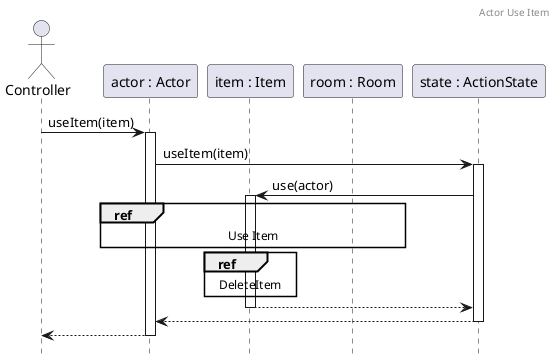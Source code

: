 @startuml ActorUseItem
header Actor Use Item

hide footbox
autoactivate on

actor A as "Controller"
participant B as "actor : Actor"
participant D as "item : Item"
participant R as "room : Room"
participant C as "state : ActionState"

A -> B : useItem(item)
B -> C : useItem(item)
C -> D : use(actor)
ref over B, D, R : Use Item
ref over D : DeleteItem

return
return
return
@enduml


